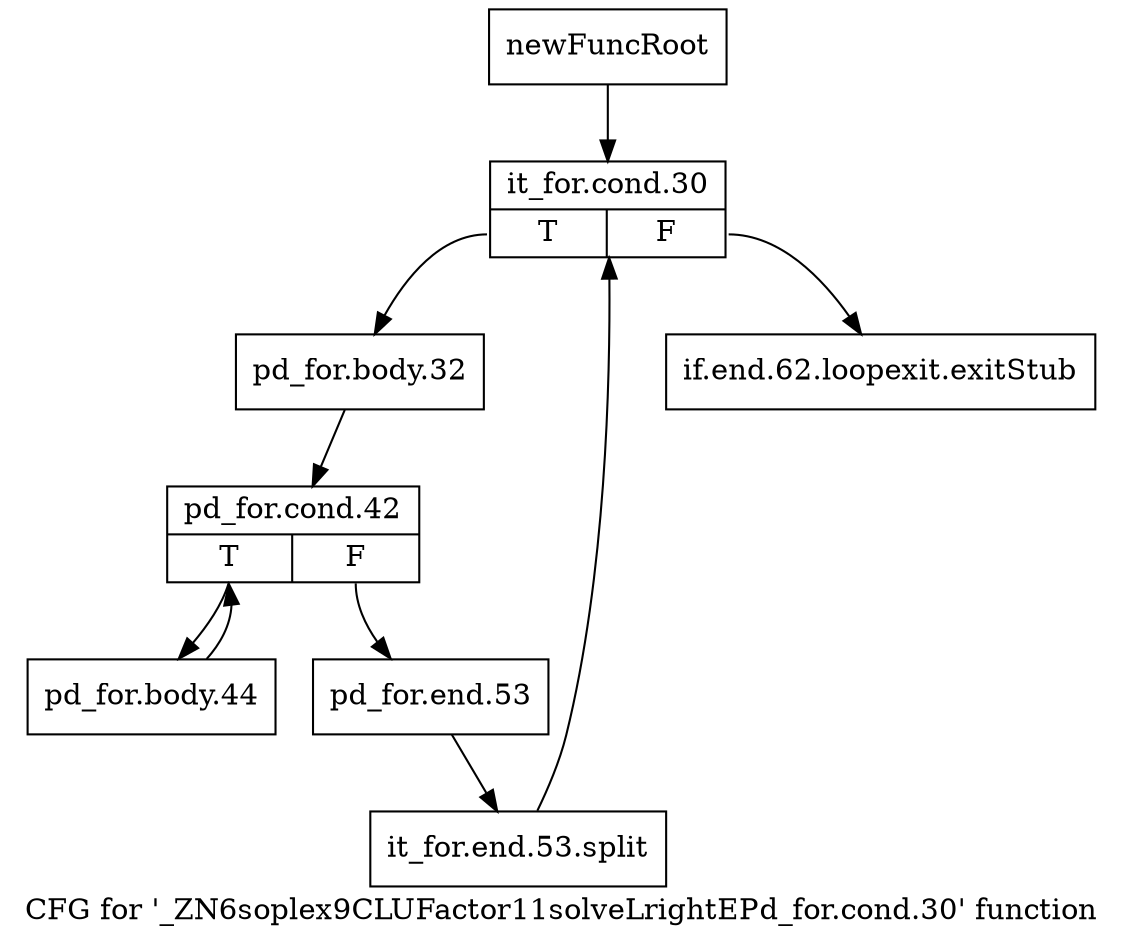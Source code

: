 digraph "CFG for '_ZN6soplex9CLUFactor11solveLrightEPd_for.cond.30' function" {
	label="CFG for '_ZN6soplex9CLUFactor11solveLrightEPd_for.cond.30' function";

	Node0x2d0a060 [shape=record,label="{newFuncRoot}"];
	Node0x2d0a060 -> Node0x2d0a100;
	Node0x2d0a0b0 [shape=record,label="{if.end.62.loopexit.exitStub}"];
	Node0x2d0a100 [shape=record,label="{it_for.cond.30|{<s0>T|<s1>F}}"];
	Node0x2d0a100:s0 -> Node0x2d0a150;
	Node0x2d0a100:s1 -> Node0x2d0a0b0;
	Node0x2d0a150 [shape=record,label="{pd_for.body.32}"];
	Node0x2d0a150 -> Node0x2d0a1a0;
	Node0x2d0a1a0 [shape=record,label="{pd_for.cond.42|{<s0>T|<s1>F}}"];
	Node0x2d0a1a0:s0 -> Node0x2d0a240;
	Node0x2d0a1a0:s1 -> Node0x2d0a1f0;
	Node0x2d0a1f0 [shape=record,label="{pd_for.end.53}"];
	Node0x2d0a1f0 -> Node0x3318560;
	Node0x3318560 [shape=record,label="{it_for.end.53.split}"];
	Node0x3318560 -> Node0x2d0a100;
	Node0x2d0a240 [shape=record,label="{pd_for.body.44}"];
	Node0x2d0a240 -> Node0x2d0a1a0;
}
